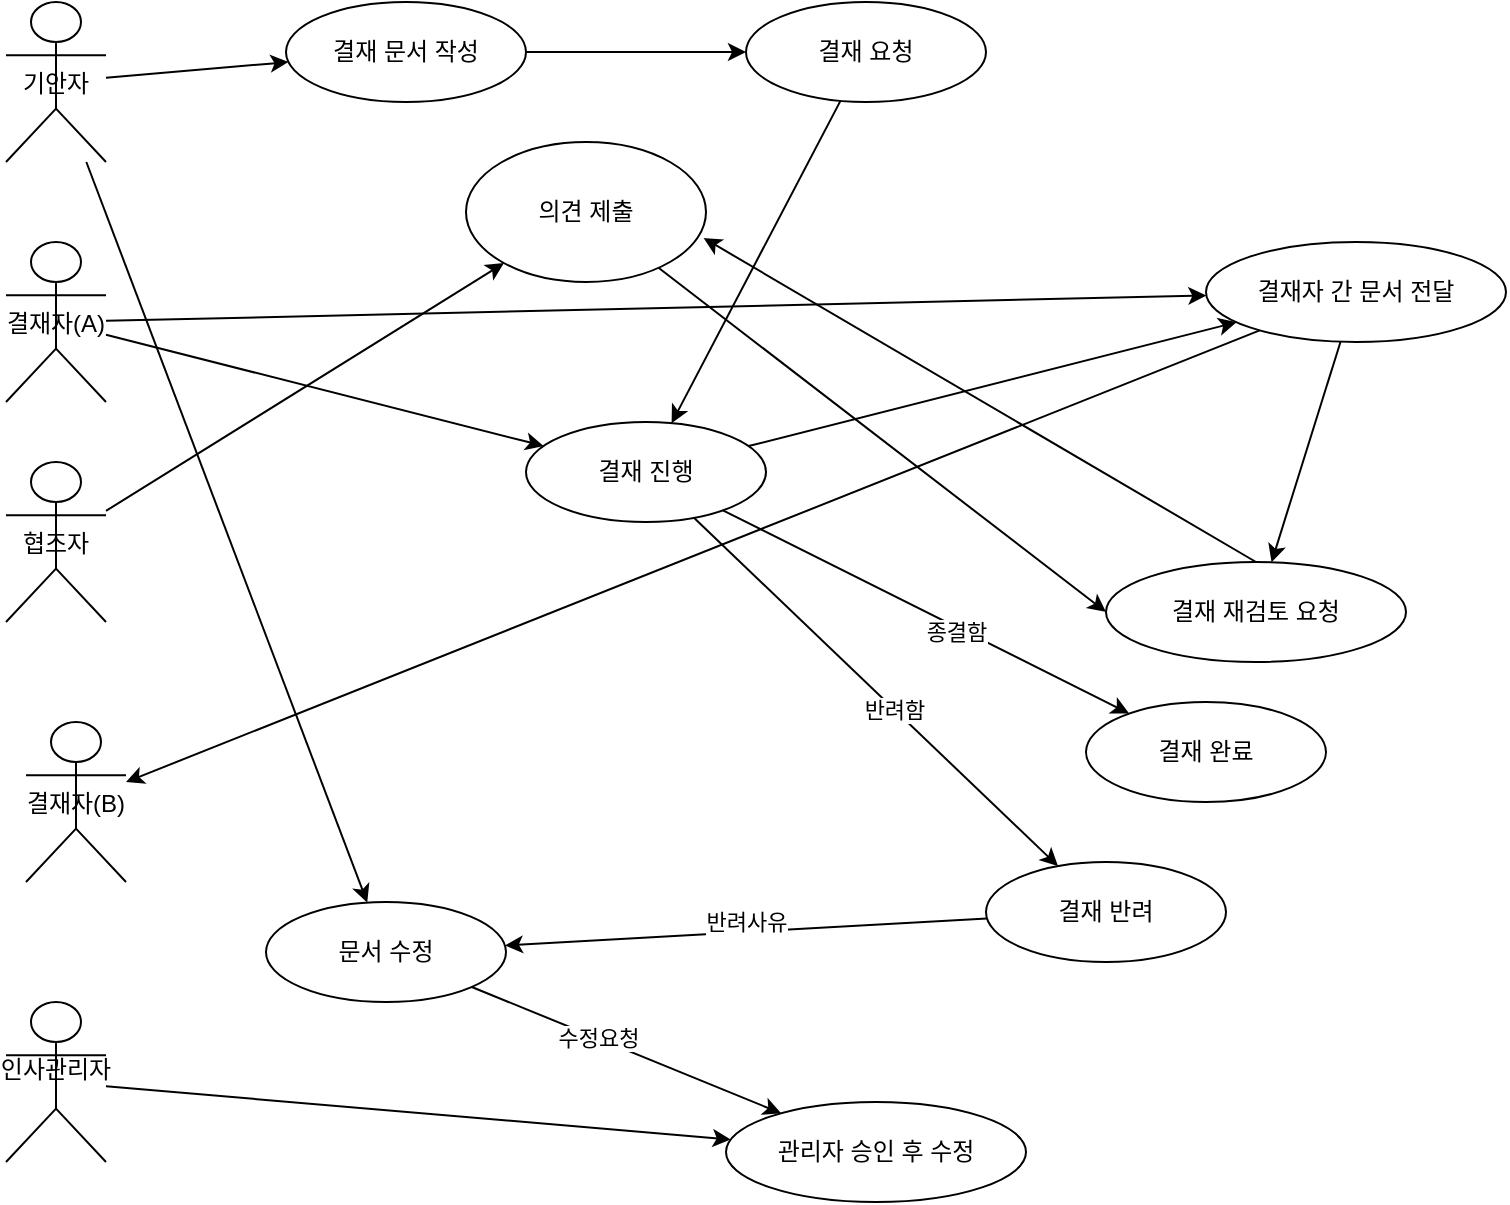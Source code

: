 <mxfile version="26.0.16">
  <diagram id="유스케이스-다이어그램" name="페이지-1">
    <mxGraphModel dx="1434" dy="746" grid="1" gridSize="10" guides="1" tooltips="1" connect="1" arrows="1" fold="1" page="1" pageScale="1" pageWidth="827" pageHeight="1169" math="0" shadow="0">
      <root>
        <mxCell id="0" />
        <mxCell id="1" parent="0" />
        <mxCell id="actor1" value="기안자" style="shape=umlActor;" parent="1" vertex="1">
          <mxGeometry x="10" y="100" width="50" height="80" as="geometry" />
        </mxCell>
        <mxCell id="actor2" value="결재자(A)" style="shape=umlActor;" parent="1" vertex="1">
          <mxGeometry x="10" y="220" width="50" height="80" as="geometry" />
        </mxCell>
        <mxCell id="actor3" value="결재자(B)" style="shape=umlActor;" parent="1" vertex="1">
          <mxGeometry x="20" y="460" width="50" height="80" as="geometry" />
        </mxCell>
        <mxCell id="actor4" value="인사관리자&#xa;" style="shape=umlActor;" parent="1" vertex="1">
          <mxGeometry x="10" y="600" width="50" height="80" as="geometry" />
        </mxCell>
        <mxCell id="uc1" value="결재 문서 작성" style="ellipse;whiteSpace=wrap;html=1;" parent="1" vertex="1">
          <mxGeometry x="150" y="100" width="120" height="50" as="geometry" />
        </mxCell>
        <mxCell id="line1" parent="1" source="actor1" target="uc1" edge="1">
          <mxGeometry relative="1" as="geometry" />
        </mxCell>
        <mxCell id="uc2" value="결재 요청" style="ellipse;whiteSpace=wrap;html=1;" parent="1" vertex="1">
          <mxGeometry x="380" y="100" width="120" height="50" as="geometry" />
        </mxCell>
        <mxCell id="line2" parent="1" source="uc1" target="uc2" edge="1">
          <mxGeometry relative="1" as="geometry" />
        </mxCell>
        <mxCell id="uc3" value="결재 진행" style="ellipse;whiteSpace=wrap;html=1;" parent="1" vertex="1">
          <mxGeometry x="270" y="310" width="120" height="50" as="geometry" />
        </mxCell>
        <mxCell id="line3" parent="1" source="uc2" target="uc3" edge="1">
          <mxGeometry relative="1" as="geometry" />
        </mxCell>
        <mxCell id="line4" parent="1" source="actor2" target="uc3" edge="1">
          <mxGeometry relative="1" as="geometry" />
        </mxCell>
        <mxCell id="uc4" value="결재자 간 문서 전달" style="ellipse;whiteSpace=wrap;html=1;" parent="1" vertex="1">
          <mxGeometry x="610" y="220" width="150" height="50" as="geometry" />
        </mxCell>
        <mxCell id="line5" parent="1" source="uc3" target="uc4" edge="1">
          <mxGeometry relative="1" as="geometry" />
        </mxCell>
        <mxCell id="line6" parent="1" source="actor2" target="uc4" edge="1">
          <mxGeometry relative="1" as="geometry" />
        </mxCell>
        <mxCell id="line7" parent="1" source="uc4" target="actor3" edge="1">
          <mxGeometry relative="1" as="geometry" />
        </mxCell>
        <mxCell id="uc5" value="결재 재검토 요청" style="ellipse;whiteSpace=wrap;html=1;" parent="1" vertex="1">
          <mxGeometry x="560" y="380" width="150" height="50" as="geometry" />
        </mxCell>
        <mxCell id="line8" parent="1" source="uc4" target="uc5" edge="1">
          <mxGeometry relative="1" as="geometry" />
        </mxCell>
        <mxCell id="uc6" value="결재 완료" style="ellipse;whiteSpace=wrap;html=1;" parent="1" vertex="1">
          <mxGeometry x="550" y="450" width="120" height="50" as="geometry" />
        </mxCell>
        <mxCell id="line9" parent="1" source="uc3" target="uc6" edge="1">
          <mxGeometry relative="1" as="geometry" />
        </mxCell>
        <mxCell id="NACkWsATf_4lM5upRIxa-4" value="종결함" style="edgeLabel;html=1;align=center;verticalAlign=middle;resizable=0;points=[];" vertex="1" connectable="0" parent="line9">
          <mxGeometry x="0.157" y="-2" relative="1" as="geometry">
            <mxPoint as="offset" />
          </mxGeometry>
        </mxCell>
        <mxCell id="uc7" value="결재 반려" style="ellipse;whiteSpace=wrap;html=1;" parent="1" vertex="1">
          <mxGeometry x="500" y="530" width="120" height="50" as="geometry" />
        </mxCell>
        <mxCell id="line10" parent="1" source="uc3" target="uc7" edge="1">
          <mxGeometry relative="1" as="geometry" />
        </mxCell>
        <mxCell id="NACkWsATf_4lM5upRIxa-3" value="반려함" style="edgeLabel;html=1;align=center;verticalAlign=middle;resizable=0;points=[];" vertex="1" connectable="0" parent="line10">
          <mxGeometry x="0.099" relative="1" as="geometry">
            <mxPoint as="offset" />
          </mxGeometry>
        </mxCell>
        <mxCell id="uc8" value="문서 수정" style="ellipse;whiteSpace=wrap;html=1;" parent="1" vertex="1">
          <mxGeometry x="140" y="550" width="120" height="50" as="geometry" />
        </mxCell>
        <mxCell id="line11" parent="1" source="actor1" target="uc8" edge="1">
          <mxGeometry relative="1" as="geometry" />
        </mxCell>
        <mxCell id="line12" parent="1" source="uc7" target="uc8" edge="1">
          <mxGeometry relative="1" as="geometry" />
        </mxCell>
        <mxCell id="NACkWsATf_4lM5upRIxa-1" value="반려사유" style="edgeLabel;html=1;align=center;verticalAlign=middle;resizable=0;points=[];" vertex="1" connectable="0" parent="line12">
          <mxGeometry x="0.027" y="5" relative="1" as="geometry">
            <mxPoint x="3" y="-10" as="offset" />
          </mxGeometry>
        </mxCell>
        <mxCell id="uc9" value="관리자 승인 후 수정" style="ellipse;whiteSpace=wrap;html=1;" parent="1" vertex="1">
          <mxGeometry x="370" y="650" width="150" height="50" as="geometry" />
        </mxCell>
        <mxCell id="line13" parent="1" source="uc8" target="uc9" edge="1">
          <mxGeometry relative="1" as="geometry" />
        </mxCell>
        <mxCell id="NACkWsATf_4lM5upRIxa-2" value="수정요청" style="edgeLabel;html=1;align=center;verticalAlign=middle;resizable=0;points=[];" vertex="1" connectable="0" parent="line13">
          <mxGeometry x="-0.185" relative="1" as="geometry">
            <mxPoint as="offset" />
          </mxGeometry>
        </mxCell>
        <mxCell id="line14" parent="1" source="actor4" target="uc9" edge="1">
          <mxGeometry relative="1" as="geometry" />
        </mxCell>
        <mxCell id="NACkWsATf_4lM5upRIxa-5" value="협조자" style="shape=umlActor;" vertex="1" parent="1">
          <mxGeometry x="10" y="330" width="50" height="80" as="geometry" />
        </mxCell>
        <mxCell id="NACkWsATf_4lM5upRIxa-6" value="의견 제출" style="ellipse;whiteSpace=wrap;html=1;" vertex="1" parent="1">
          <mxGeometry x="240" y="170" width="120" height="70" as="geometry" />
        </mxCell>
        <mxCell id="NACkWsATf_4lM5upRIxa-8" value="" style="endArrow=classic;html=1;rounded=0;exitX=0.5;exitY=0;exitDx=0;exitDy=0;entryX=0.99;entryY=0.686;entryDx=0;entryDy=0;entryPerimeter=0;" edge="1" parent="1" source="uc5" target="NACkWsATf_4lM5upRIxa-6">
          <mxGeometry width="50" height="50" relative="1" as="geometry">
            <mxPoint x="560" y="340" as="sourcePoint" />
            <mxPoint x="610" y="290" as="targetPoint" />
          </mxGeometry>
        </mxCell>
        <mxCell id="NACkWsATf_4lM5upRIxa-9" value="" style="endArrow=classic;html=1;rounded=0;" edge="1" parent="1" source="NACkWsATf_4lM5upRIxa-5" target="NACkWsATf_4lM5upRIxa-6">
          <mxGeometry width="50" height="50" relative="1" as="geometry">
            <mxPoint x="100" y="360" as="sourcePoint" />
            <mxPoint x="150" y="310" as="targetPoint" />
          </mxGeometry>
        </mxCell>
        <mxCell id="NACkWsATf_4lM5upRIxa-10" value="" style="endArrow=classic;html=1;rounded=0;entryX=0;entryY=0.5;entryDx=0;entryDy=0;" edge="1" parent="1" source="NACkWsATf_4lM5upRIxa-6" target="uc5">
          <mxGeometry width="50" height="50" relative="1" as="geometry">
            <mxPoint x="400" y="300" as="sourcePoint" />
            <mxPoint x="450" y="250" as="targetPoint" />
          </mxGeometry>
        </mxCell>
      </root>
    </mxGraphModel>
  </diagram>
</mxfile>
